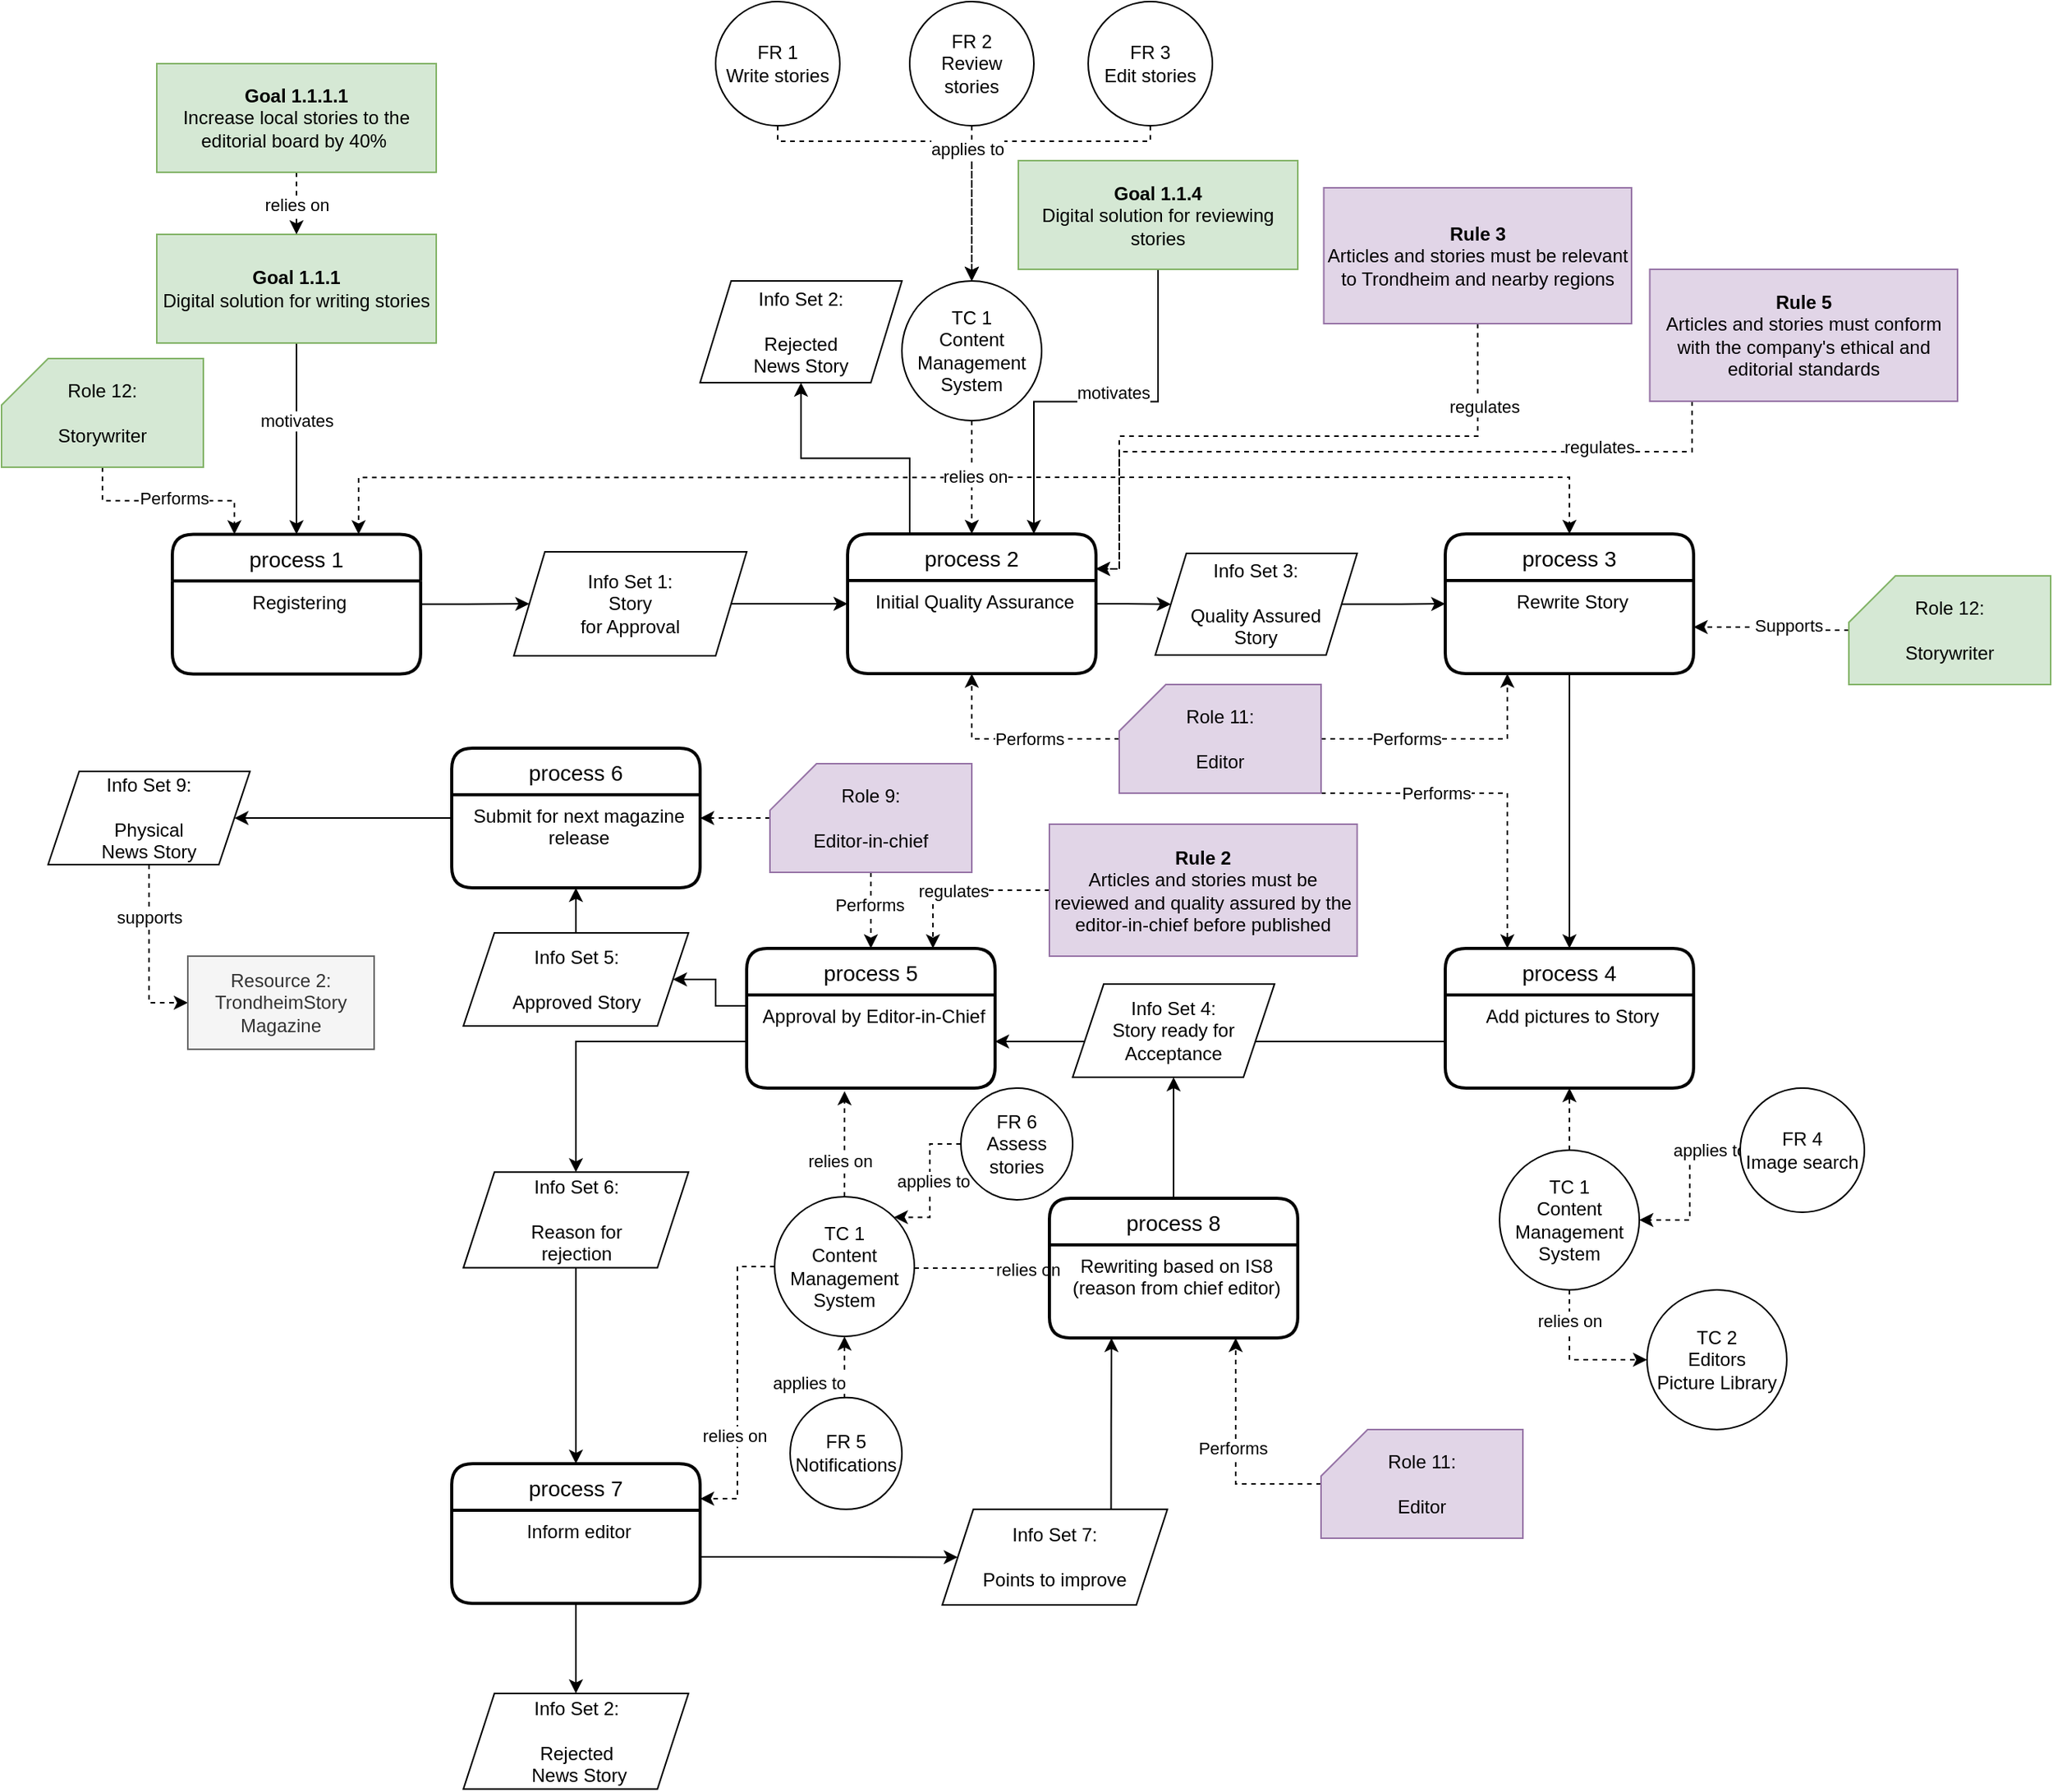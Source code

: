 <mxfile version="13.7.1" type="github">
  <diagram id="T21u9-CuLx84244G4kkz" name="Page-1">
    <mxGraphModel dx="1422" dy="2416" grid="1" gridSize="10" guides="1" tooltips="1" connect="1" arrows="1" fold="1" page="1" pageScale="1" pageWidth="1169" pageHeight="1654" math="0" shadow="0">
      <root>
        <mxCell id="0" />
        <mxCell id="1" parent="0" />
        <mxCell id="Up77bsWCeMannX5gQ--k-51" style="edgeStyle=orthogonalEdgeStyle;rounded=0;orthogonalLoop=1;jettySize=auto;html=1;entryX=0.5;entryY=0;entryDx=0;entryDy=0;" parent="1" source="Up77bsWCeMannX5gQ--k-31" target="Up77bsWCeMannX5gQ--k-40" edge="1">
          <mxGeometry relative="1" as="geometry" />
        </mxCell>
        <mxCell id="Up77bsWCeMannX5gQ--k-52" style="edgeStyle=orthogonalEdgeStyle;rounded=0;orthogonalLoop=1;jettySize=auto;html=1;entryX=1;entryY=0.5;entryDx=0;entryDy=0;" parent="1" source="Up77bsWCeMannX5gQ--k-41" target="Up77bsWCeMannX5gQ--k-44" edge="1">
          <mxGeometry relative="1" as="geometry" />
        </mxCell>
        <mxCell id="4FQ998lupcoue13N-F9y-1" value="TC 1&lt;br&gt;Content Management&lt;br&gt;System" style="ellipse;whiteSpace=wrap;html=1;aspect=fixed;fillColor=#FFFFFF;" parent="1" vertex="1">
          <mxGeometry x="650" y="110" width="90" height="90" as="geometry" />
        </mxCell>
        <mxCell id="4FQ998lupcoue13N-F9y-4" style="edgeStyle=orthogonalEdgeStyle;rounded=0;orthogonalLoop=1;jettySize=auto;html=1;exitX=0.5;exitY=1;exitDx=0;exitDy=0;dashed=1;entryX=0.75;entryY=0;entryDx=0;entryDy=0;" parent="1" source="4FQ998lupcoue13N-F9y-1" target="Up77bsWCeMannX5gQ--k-15" edge="1">
          <mxGeometry relative="1" as="geometry">
            <mxPoint x="330" y="280" as="targetPoint" />
            <mxPoint x="280" y="355" as="sourcePoint" />
          </mxGeometry>
        </mxCell>
        <mxCell id="4FQ998lupcoue13N-F9y-6" style="edgeStyle=orthogonalEdgeStyle;rounded=0;orthogonalLoop=1;jettySize=auto;html=1;entryX=0.5;entryY=0;entryDx=0;entryDy=0;exitX=0.5;exitY=1;exitDx=0;exitDy=0;dashed=1;" parent="1" source="4FQ998lupcoue13N-F9y-1" target="Up77bsWCeMannX5gQ--k-30" edge="1">
          <mxGeometry relative="1" as="geometry">
            <mxPoint x="480" y="310" as="targetPoint" />
            <mxPoint x="480" y="230" as="sourcePoint" />
          </mxGeometry>
        </mxCell>
        <mxCell id="4FQ998lupcoue13N-F9y-7" style="edgeStyle=orthogonalEdgeStyle;rounded=0;orthogonalLoop=1;jettySize=auto;html=1;entryX=0.5;entryY=0;entryDx=0;entryDy=0;dashed=1;" parent="1" target="Up77bsWCeMannX5gQ--k-27" edge="1">
          <mxGeometry relative="1" as="geometry">
            <mxPoint x="480" y="310" as="targetPoint" />
            <mxPoint x="695" y="200" as="sourcePoint" />
            <Array as="points">
              <mxPoint x="695" y="220" />
              <mxPoint x="695" y="220" />
            </Array>
          </mxGeometry>
        </mxCell>
        <mxCell id="4FQ998lupcoue13N-F9y-72" value="relies on" style="edgeLabel;html=1;align=center;verticalAlign=middle;resizable=0;points=[];" parent="4FQ998lupcoue13N-F9y-7" vertex="1" connectable="0">
          <mxGeometry x="0.088" y="2" relative="1" as="geometry">
            <mxPoint y="-4" as="offset" />
          </mxGeometry>
        </mxCell>
        <mxCell id="4FQ998lupcoue13N-F9y-59" style="edgeStyle=orthogonalEdgeStyle;rounded=0;orthogonalLoop=1;jettySize=auto;html=1;entryX=1;entryY=0.5;entryDx=0;entryDy=0;endArrow=classic;endFill=1;" parent="1" source="4FQ998lupcoue13N-F9y-13" target="4FQ998lupcoue13N-F9y-58" edge="1">
          <mxGeometry relative="1" as="geometry" />
        </mxCell>
        <mxCell id="4FQ998lupcoue13N-F9y-53" style="edgeStyle=orthogonalEdgeStyle;rounded=0;orthogonalLoop=1;jettySize=auto;html=1;entryX=0.5;entryY=0;entryDx=0;entryDy=0;endArrow=classic;endFill=1;" parent="1" source="4FQ998lupcoue13N-F9y-28" target="4FQ998lupcoue13N-F9y-21" edge="1">
          <mxGeometry relative="1" as="geometry" />
        </mxCell>
        <mxCell id="4FQ998lupcoue13N-F9y-28" value="Info Set 6:&lt;br&gt;&lt;br&gt;Reason for &lt;br&gt;rejection" style="shape=parallelogram;perimeter=parallelogramPerimeter;whiteSpace=wrap;html=1;fixedSize=1;" parent="1" vertex="1">
          <mxGeometry x="367.5" y="684.18" width="145" height="61.63" as="geometry" />
        </mxCell>
        <mxCell id="4FQ998lupcoue13N-F9y-30" style="edgeStyle=orthogonalEdgeStyle;rounded=0;orthogonalLoop=1;jettySize=auto;html=1;endArrow=classic;endFill=1;exitX=1;exitY=0.25;exitDx=0;exitDy=0;entryX=0;entryY=0.5;entryDx=0;entryDy=0;" parent="1" source="Up77bsWCeMannX5gQ--k-28" target="xh5L1FBOFQhLeFdDGbM--41" edge="1">
          <mxGeometry relative="1" as="geometry">
            <mxPoint x="810" y="318" as="targetPoint" />
          </mxGeometry>
        </mxCell>
        <mxCell id="xh5L1FBOFQhLeFdDGbM--44" style="edgeStyle=orthogonalEdgeStyle;rounded=0;orthogonalLoop=1;jettySize=auto;html=1;entryX=0.5;entryY=1;entryDx=0;entryDy=0;exitX=0.25;exitY=0;exitDx=0;exitDy=0;" parent="1" source="Up77bsWCeMannX5gQ--k-27" target="xh5L1FBOFQhLeFdDGbM--43" edge="1">
          <mxGeometry relative="1" as="geometry" />
        </mxCell>
        <mxCell id="Up77bsWCeMannX5gQ--k-27" value="process 2" style="swimlane;childLayout=stackLayout;horizontal=1;startSize=30;horizontalStack=0;rounded=1;fontSize=14;fontStyle=0;strokeWidth=2;resizeParent=0;resizeLast=1;shadow=0;dashed=0;align=center;" parent="1" vertex="1">
          <mxGeometry x="615" y="273" width="160" height="90" as="geometry" />
        </mxCell>
        <mxCell id="Up77bsWCeMannX5gQ--k-28" value="Initial Quality Assurance" style="align=center;strokeColor=none;fillColor=none;spacingLeft=4;fontSize=12;verticalAlign=top;resizable=0;rotatable=0;part=1;" parent="Up77bsWCeMannX5gQ--k-27" vertex="1">
          <mxGeometry y="30" width="160" height="60" as="geometry" />
        </mxCell>
        <mxCell id="Up77bsWCeMannX5gQ--k-29" style="edgeStyle=orthogonalEdgeStyle;rounded=0;orthogonalLoop=1;jettySize=auto;html=1;exitX=0.5;exitY=1;exitDx=0;exitDy=0;" parent="Up77bsWCeMannX5gQ--k-27" source="Up77bsWCeMannX5gQ--k-28" target="Up77bsWCeMannX5gQ--k-28" edge="1">
          <mxGeometry relative="1" as="geometry" />
        </mxCell>
        <mxCell id="CJviQzhTXHKdqQG7stVa-3" style="edgeStyle=orthogonalEdgeStyle;rounded=0;orthogonalLoop=1;jettySize=auto;html=1;entryX=0;entryY=0.25;entryDx=0;entryDy=0;" edge="1" parent="1" source="4FQ998lupcoue13N-F9y-33" target="Up77bsWCeMannX5gQ--k-28">
          <mxGeometry relative="1" as="geometry" />
        </mxCell>
        <mxCell id="4FQ998lupcoue13N-F9y-33" value="Info Set 1:&lt;br&gt;Story&lt;br&gt;for Approval" style="shape=parallelogram;perimeter=parallelogramPerimeter;whiteSpace=wrap;html=1;fixedSize=1;" parent="1" vertex="1">
          <mxGeometry x="400" y="284.5" width="150" height="67" as="geometry" />
        </mxCell>
        <mxCell id="4FQ998lupcoue13N-F9y-40" style="edgeStyle=orthogonalEdgeStyle;rounded=0;orthogonalLoop=1;jettySize=auto;html=1;endArrow=classic;endFill=1;dashed=1;exitX=0.5;exitY=1;exitDx=0;exitDy=0;entryX=0;entryY=0.5;entryDx=0;entryDy=0;" parent="1" source="4FQ998lupcoue13N-F9y-91" target="4FQ998lupcoue13N-F9y-39" edge="1">
          <mxGeometry relative="1" as="geometry">
            <mxPoint x="1215" y="760.0" as="targetPoint" />
          </mxGeometry>
        </mxCell>
        <mxCell id="4FQ998lupcoue13N-F9y-80" value="relies on" style="edgeLabel;html=1;align=center;verticalAlign=middle;resizable=0;points=[];" parent="4FQ998lupcoue13N-F9y-40" vertex="1" connectable="0">
          <mxGeometry x="-0.42" y="-3" relative="1" as="geometry">
            <mxPoint x="3" y="-8" as="offset" />
          </mxGeometry>
        </mxCell>
        <mxCell id="4FQ998lupcoue13N-F9y-39" value="TC 2&lt;br&gt;Editors&lt;br&gt;Picture Library" style="ellipse;whiteSpace=wrap;html=1;aspect=fixed;fillColor=#FFFFFF;" parent="1" vertex="1">
          <mxGeometry x="1130" y="760" width="90" height="90" as="geometry" />
        </mxCell>
        <mxCell id="4FQ998lupcoue13N-F9y-45" style="edgeStyle=orthogonalEdgeStyle;rounded=0;orthogonalLoop=1;jettySize=auto;html=1;entryX=0.5;entryY=1;entryDx=0;entryDy=0;endArrow=classic;endFill=1;" parent="1" source="4FQ998lupcoue13N-F9y-41" target="4FQ998lupcoue13N-F9y-63" edge="1">
          <mxGeometry relative="1" as="geometry" />
        </mxCell>
        <mxCell id="4FQ998lupcoue13N-F9y-52" style="edgeStyle=orthogonalEdgeStyle;rounded=0;orthogonalLoop=1;jettySize=auto;html=1;entryX=0;entryY=0.25;entryDx=0;entryDy=0;endArrow=classic;endFill=1;dashed=1;" parent="1" source="4FQ998lupcoue13N-F9y-51" target="4FQ998lupcoue13N-F9y-42" edge="1">
          <mxGeometry relative="1" as="geometry">
            <mxPoint x="620" y="745" as="sourcePoint" />
            <mxPoint x="650" y="756.02" as="targetPoint" />
            <Array as="points">
              <mxPoint x="585" y="745" />
            </Array>
          </mxGeometry>
        </mxCell>
        <mxCell id="4FQ998lupcoue13N-F9y-89" value="relies on" style="edgeLabel;html=1;align=center;verticalAlign=middle;resizable=0;points=[];" parent="4FQ998lupcoue13N-F9y-52" vertex="1" connectable="0">
          <mxGeometry x="0.512" y="-4" relative="1" as="geometry">
            <mxPoint x="6.36" y="-3.64" as="offset" />
          </mxGeometry>
        </mxCell>
        <mxCell id="xh5L1FBOFQhLeFdDGbM--36" style="edgeStyle=orthogonalEdgeStyle;rounded=0;orthogonalLoop=1;jettySize=auto;html=1;entryX=0;entryY=0.5;entryDx=0;entryDy=0;dashed=1;" parent="1" source="4FQ998lupcoue13N-F9y-58" target="xh5L1FBOFQhLeFdDGbM--19" edge="1">
          <mxGeometry relative="1" as="geometry" />
        </mxCell>
        <mxCell id="xh5L1FBOFQhLeFdDGbM--37" value="supports" style="edgeLabel;html=1;align=center;verticalAlign=middle;resizable=0;points=[];" parent="xh5L1FBOFQhLeFdDGbM--36" vertex="1" connectable="0">
          <mxGeometry x="-0.684" y="-1" relative="1" as="geometry">
            <mxPoint x="1" y="15.98" as="offset" />
          </mxGeometry>
        </mxCell>
        <mxCell id="4FQ998lupcoue13N-F9y-58" value="Info Set 9:&lt;br&gt;&lt;br&gt;Physical&lt;br&gt;News Story" style="shape=parallelogram;perimeter=parallelogramPerimeter;whiteSpace=wrap;html=1;fixedSize=1;" parent="1" vertex="1">
          <mxGeometry x="100" y="426.02" width="130" height="60" as="geometry" />
        </mxCell>
        <mxCell id="4FQ998lupcoue13N-F9y-68" style="edgeStyle=orthogonalEdgeStyle;rounded=0;orthogonalLoop=1;jettySize=auto;html=1;entryX=0.25;entryY=0;entryDx=0;entryDy=0;endArrow=classic;endFill=1;dashed=1;" parent="1" source="4FQ998lupcoue13N-F9y-61" target="Up77bsWCeMannX5gQ--k-15" edge="1">
          <mxGeometry relative="1" as="geometry" />
        </mxCell>
        <mxCell id="4FQ998lupcoue13N-F9y-69" value="Performs" style="edgeLabel;html=1;align=center;verticalAlign=middle;resizable=0;points=[];" parent="4FQ998lupcoue13N-F9y-68" vertex="1" connectable="0">
          <mxGeometry x="0.043" y="2" relative="1" as="geometry">
            <mxPoint as="offset" />
          </mxGeometry>
        </mxCell>
        <mxCell id="4FQ998lupcoue13N-F9y-61" value="Role 12:&lt;br&gt;&lt;br&gt;Storywriter" style="shape=card;whiteSpace=wrap;html=1;fillColor=#d5e8d4;strokeColor=#82b366;" parent="1" vertex="1">
          <mxGeometry x="70" y="160" width="130" height="70" as="geometry" />
        </mxCell>
        <mxCell id="4FQ998lupcoue13N-F9y-21" value="process 7" style="swimlane;childLayout=stackLayout;horizontal=1;startSize=30;horizontalStack=0;rounded=1;fontSize=14;fontStyle=0;strokeWidth=2;resizeParent=0;resizeLast=1;shadow=0;dashed=0;align=center;" parent="1" vertex="1">
          <mxGeometry x="360" y="872.04" width="160" height="90" as="geometry" />
        </mxCell>
        <mxCell id="4FQ998lupcoue13N-F9y-22" value="Inform editor" style="align=center;strokeColor=none;fillColor=none;spacingLeft=4;fontSize=12;verticalAlign=top;resizable=0;rotatable=0;part=1;" parent="4FQ998lupcoue13N-F9y-21" vertex="1">
          <mxGeometry y="30" width="160" height="60" as="geometry" />
        </mxCell>
        <mxCell id="4FQ998lupcoue13N-F9y-13" value="process 6" style="swimlane;childLayout=stackLayout;horizontal=1;startSize=30;horizontalStack=0;rounded=1;fontSize=14;fontStyle=0;strokeWidth=2;resizeParent=0;resizeLast=1;shadow=0;dashed=0;align=center;" parent="1" vertex="1">
          <mxGeometry x="360" y="411.02" width="160" height="90" as="geometry" />
        </mxCell>
        <mxCell id="4FQ998lupcoue13N-F9y-14" value="Submit for next magazine &#xa;release" style="align=center;strokeColor=none;fillColor=none;spacingLeft=4;fontSize=12;verticalAlign=top;resizable=0;rotatable=0;part=1;" parent="4FQ998lupcoue13N-F9y-13" vertex="1">
          <mxGeometry y="30" width="160" height="60" as="geometry" />
        </mxCell>
        <mxCell id="4FQ998lupcoue13N-F9y-15" style="edgeStyle=orthogonalEdgeStyle;rounded=0;orthogonalLoop=1;jettySize=auto;html=1;exitX=0.5;exitY=1;exitDx=0;exitDy=0;" parent="4FQ998lupcoue13N-F9y-13" edge="1">
          <mxGeometry relative="1" as="geometry">
            <mxPoint x="-50" y="190" as="sourcePoint" />
            <mxPoint x="-50" y="190" as="targetPoint" />
          </mxGeometry>
        </mxCell>
        <mxCell id="4FQ998lupcoue13N-F9y-63" value="Info Set 4:&lt;br&gt;Story ready for&lt;br&gt;Acceptance" style="shape=parallelogram;perimeter=parallelogramPerimeter;whiteSpace=wrap;html=1;fixedSize=1;" parent="1" vertex="1">
          <mxGeometry x="760" y="563.02" width="130" height="60" as="geometry" />
        </mxCell>
        <mxCell id="Up77bsWCeMannX5gQ--k-43" value="process 5" style="swimlane;childLayout=stackLayout;horizontal=1;startSize=30;horizontalStack=0;rounded=1;fontSize=14;fontStyle=0;strokeWidth=2;resizeParent=0;resizeLast=1;shadow=0;dashed=0;align=center;" parent="1" vertex="1">
          <mxGeometry x="550" y="540" width="160" height="90" as="geometry" />
        </mxCell>
        <mxCell id="Up77bsWCeMannX5gQ--k-44" value="Approval by Editor-in-Chief" style="align=center;strokeColor=none;fillColor=none;spacingLeft=4;fontSize=12;verticalAlign=top;resizable=0;rotatable=0;part=1;" parent="Up77bsWCeMannX5gQ--k-43" vertex="1">
          <mxGeometry y="30" width="160" height="60" as="geometry" />
        </mxCell>
        <mxCell id="Up77bsWCeMannX5gQ--k-45" style="edgeStyle=orthogonalEdgeStyle;rounded=0;orthogonalLoop=1;jettySize=auto;html=1;exitX=0.5;exitY=1;exitDx=0;exitDy=0;" parent="Up77bsWCeMannX5gQ--k-43" source="Up77bsWCeMannX5gQ--k-44" target="Up77bsWCeMannX5gQ--k-44" edge="1">
          <mxGeometry relative="1" as="geometry" />
        </mxCell>
        <mxCell id="4FQ998lupcoue13N-F9y-41" value="process 8" style="swimlane;childLayout=stackLayout;horizontal=1;startSize=30;horizontalStack=0;rounded=1;fontSize=14;fontStyle=0;strokeWidth=2;resizeParent=0;resizeLast=1;shadow=0;dashed=0;align=center;" parent="1" vertex="1">
          <mxGeometry x="745" y="701.02" width="160" height="90" as="geometry" />
        </mxCell>
        <mxCell id="4FQ998lupcoue13N-F9y-42" value="Rewriting based on IS8 &#xa;(reason from chief editor)" style="align=center;strokeColor=none;fillColor=none;spacingLeft=4;fontSize=12;verticalAlign=top;resizable=0;rotatable=0;part=1;" parent="4FQ998lupcoue13N-F9y-41" vertex="1">
          <mxGeometry y="30" width="160" height="60" as="geometry" />
        </mxCell>
        <mxCell id="4FQ998lupcoue13N-F9y-43" style="edgeStyle=orthogonalEdgeStyle;rounded=0;orthogonalLoop=1;jettySize=auto;html=1;exitX=0.5;exitY=1;exitDx=0;exitDy=0;" parent="4FQ998lupcoue13N-F9y-41" edge="1">
          <mxGeometry relative="1" as="geometry">
            <mxPoint x="-110" y="191.02" as="sourcePoint" />
            <mxPoint x="-110" y="191.02" as="targetPoint" />
          </mxGeometry>
        </mxCell>
        <mxCell id="4FQ998lupcoue13N-F9y-87" style="edgeStyle=orthogonalEdgeStyle;rounded=0;orthogonalLoop=1;jettySize=auto;html=1;entryX=1;entryY=0.25;entryDx=0;entryDy=0;dashed=1;endArrow=classic;endFill=1;" parent="1" source="4FQ998lupcoue13N-F9y-51" target="4FQ998lupcoue13N-F9y-21" edge="1">
          <mxGeometry relative="1" as="geometry" />
        </mxCell>
        <mxCell id="4FQ998lupcoue13N-F9y-88" value="relies on" style="edgeLabel;html=1;align=center;verticalAlign=middle;resizable=0;points=[];" parent="4FQ998lupcoue13N-F9y-87" vertex="1" connectable="0">
          <mxGeometry x="0.346" y="-2" relative="1" as="geometry">
            <mxPoint as="offset" />
          </mxGeometry>
        </mxCell>
        <mxCell id="xh5L1FBOFQhLeFdDGbM--2" style="edgeStyle=orthogonalEdgeStyle;rounded=0;orthogonalLoop=1;jettySize=auto;html=1;entryX=0.394;entryY=1.033;entryDx=0;entryDy=0;entryPerimeter=0;dashed=1;" parent="1" source="4FQ998lupcoue13N-F9y-51" target="Up77bsWCeMannX5gQ--k-44" edge="1">
          <mxGeometry relative="1" as="geometry" />
        </mxCell>
        <mxCell id="xh5L1FBOFQhLeFdDGbM--3" value="relies on" style="edgeLabel;html=1;align=center;verticalAlign=middle;resizable=0;points=[];" parent="xh5L1FBOFQhLeFdDGbM--2" vertex="1" connectable="0">
          <mxGeometry x="-0.324" y="3" relative="1" as="geometry">
            <mxPoint as="offset" />
          </mxGeometry>
        </mxCell>
        <mxCell id="4FQ998lupcoue13N-F9y-51" value="TC 1&lt;br&gt;Content Management&lt;br&gt;System" style="ellipse;whiteSpace=wrap;html=1;aspect=fixed;fillColor=#FFFFFF;" parent="1" vertex="1">
          <mxGeometry x="568" y="700" width="90" height="90" as="geometry" />
        </mxCell>
        <mxCell id="4FQ998lupcoue13N-F9y-74" style="edgeStyle=orthogonalEdgeStyle;rounded=0;orthogonalLoop=1;jettySize=auto;html=1;entryX=0.5;entryY=1;entryDx=0;entryDy=0;dashed=1;endArrow=classic;endFill=1;" parent="1" source="4FQ998lupcoue13N-F9y-73" target="Up77bsWCeMannX5gQ--k-28" edge="1">
          <mxGeometry relative="1" as="geometry" />
        </mxCell>
        <mxCell id="4FQ998lupcoue13N-F9y-76" value="Performs" style="edgeLabel;html=1;align=center;verticalAlign=middle;resizable=0;points=[];" parent="4FQ998lupcoue13N-F9y-74" vertex="1" connectable="0">
          <mxGeometry x="-0.149" relative="1" as="geometry">
            <mxPoint as="offset" />
          </mxGeometry>
        </mxCell>
        <mxCell id="4FQ998lupcoue13N-F9y-75" style="edgeStyle=orthogonalEdgeStyle;rounded=0;orthogonalLoop=1;jettySize=auto;html=1;entryX=0.25;entryY=1;entryDx=0;entryDy=0;dashed=1;endArrow=classic;endFill=1;exitX=1;exitY=0.5;exitDx=0;exitDy=0;exitPerimeter=0;" parent="1" source="4FQ998lupcoue13N-F9y-73" target="Up77bsWCeMannX5gQ--k-31" edge="1">
          <mxGeometry relative="1" as="geometry">
            <mxPoint x="960" y="405.0" as="sourcePoint" />
          </mxGeometry>
        </mxCell>
        <mxCell id="4FQ998lupcoue13N-F9y-77" value="Performs" style="edgeLabel;html=1;align=center;verticalAlign=middle;resizable=0;points=[];" parent="4FQ998lupcoue13N-F9y-75" vertex="1" connectable="0">
          <mxGeometry x="-0.293" y="-5" relative="1" as="geometry">
            <mxPoint x="-2.86" y="-5" as="offset" />
          </mxGeometry>
        </mxCell>
        <mxCell id="4FQ998lupcoue13N-F9y-78" style="edgeStyle=orthogonalEdgeStyle;rounded=0;orthogonalLoop=1;jettySize=auto;html=1;entryX=0.25;entryY=0;entryDx=0;entryDy=0;dashed=1;endArrow=classic;endFill=1;exitX=1;exitY=1;exitDx=0;exitDy=0;exitPerimeter=0;" parent="1" source="4FQ998lupcoue13N-F9y-73" target="Up77bsWCeMannX5gQ--k-40" edge="1">
          <mxGeometry relative="1" as="geometry">
            <Array as="points">
              <mxPoint x="1040" y="440" />
            </Array>
            <mxPoint x="960" y="440" as="sourcePoint" />
          </mxGeometry>
        </mxCell>
        <mxCell id="4FQ998lupcoue13N-F9y-79" value="Performs" style="edgeLabel;html=1;align=center;verticalAlign=middle;resizable=0;points=[];" parent="4FQ998lupcoue13N-F9y-78" vertex="1" connectable="0">
          <mxGeometry x="-0.327" relative="1" as="geometry">
            <mxPoint as="offset" />
          </mxGeometry>
        </mxCell>
        <mxCell id="4FQ998lupcoue13N-F9y-73" value="Role 11:&lt;br&gt;&lt;br&gt;Editor" style="shape=card;whiteSpace=wrap;html=1;fillColor=#e1d5e7;strokeColor=#9673a6;" parent="1" vertex="1">
          <mxGeometry x="790" y="370" width="130" height="70" as="geometry" />
        </mxCell>
        <mxCell id="4FQ998lupcoue13N-F9y-82" style="edgeStyle=orthogonalEdgeStyle;rounded=0;orthogonalLoop=1;jettySize=auto;html=1;entryX=0.75;entryY=1;entryDx=0;entryDy=0;dashed=1;endArrow=classic;endFill=1;" parent="1" source="4FQ998lupcoue13N-F9y-81" target="4FQ998lupcoue13N-F9y-41" edge="1">
          <mxGeometry relative="1" as="geometry" />
        </mxCell>
        <mxCell id="W5wj7sToRuUT8k-B0-TM-1" value="Performs" style="edgeLabel;html=1;align=center;verticalAlign=middle;resizable=0;points=[];" parent="4FQ998lupcoue13N-F9y-82" vertex="1" connectable="0">
          <mxGeometry x="-0.262" y="-23" relative="1" as="geometry">
            <mxPoint x="-25" y="-23" as="offset" />
          </mxGeometry>
        </mxCell>
        <mxCell id="4FQ998lupcoue13N-F9y-81" value="Role 11:&lt;br&gt;&lt;br&gt;Editor" style="shape=card;whiteSpace=wrap;html=1;fillColor=#e1d5e7;strokeColor=#9673a6;" parent="1" vertex="1">
          <mxGeometry x="920" y="850" width="130" height="70" as="geometry" />
        </mxCell>
        <mxCell id="4FQ998lupcoue13N-F9y-84" style="edgeStyle=orthogonalEdgeStyle;rounded=0;orthogonalLoop=1;jettySize=auto;html=1;entryX=0.5;entryY=0;entryDx=0;entryDy=0;dashed=1;endArrow=classic;endFill=1;" parent="1" source="4FQ998lupcoue13N-F9y-83" target="Up77bsWCeMannX5gQ--k-43" edge="1">
          <mxGeometry relative="1" as="geometry" />
        </mxCell>
        <mxCell id="4FQ998lupcoue13N-F9y-85" value="Performs" style="edgeLabel;html=1;align=center;verticalAlign=middle;resizable=0;points=[];" parent="4FQ998lupcoue13N-F9y-84" vertex="1" connectable="0">
          <mxGeometry x="-0.126" y="-1" relative="1" as="geometry">
            <mxPoint y="-1" as="offset" />
          </mxGeometry>
        </mxCell>
        <mxCell id="4FQ998lupcoue13N-F9y-86" style="edgeStyle=orthogonalEdgeStyle;rounded=0;orthogonalLoop=1;jettySize=auto;html=1;entryX=1;entryY=0.5;entryDx=0;entryDy=0;dashed=1;endArrow=classic;endFill=1;" parent="1" source="4FQ998lupcoue13N-F9y-83" target="4FQ998lupcoue13N-F9y-13" edge="1">
          <mxGeometry relative="1" as="geometry" />
        </mxCell>
        <mxCell id="4FQ998lupcoue13N-F9y-83" value="Role 9:&lt;br&gt;&lt;br&gt;Editor-in-chief" style="shape=card;whiteSpace=wrap;html=1;fillColor=#e1d5e7;strokeColor=#9673a6;" parent="1" vertex="1">
          <mxGeometry x="565" y="421.02" width="130" height="70" as="geometry" />
        </mxCell>
        <mxCell id="4FQ998lupcoue13N-F9y-92" style="edgeStyle=orthogonalEdgeStyle;rounded=0;orthogonalLoop=1;jettySize=auto;html=1;entryX=0.5;entryY=1;entryDx=0;entryDy=0;dashed=1;endArrow=classic;endFill=1;" parent="1" source="4FQ998lupcoue13N-F9y-91" target="Up77bsWCeMannX5gQ--k-41" edge="1">
          <mxGeometry relative="1" as="geometry" />
        </mxCell>
        <mxCell id="4FQ998lupcoue13N-F9y-91" value="TC 1&lt;br&gt;Content Management&lt;br&gt;System" style="ellipse;whiteSpace=wrap;html=1;aspect=fixed;fillColor=#FFFFFF;" parent="1" vertex="1">
          <mxGeometry x="1035" y="670" width="90" height="90" as="geometry" />
        </mxCell>
        <mxCell id="4FQ998lupcoue13N-F9y-94" style="edgeStyle=orthogonalEdgeStyle;rounded=0;orthogonalLoop=1;jettySize=auto;html=1;entryX=0.75;entryY=0;entryDx=0;entryDy=0;dashed=1;endArrow=classic;endFill=1;" parent="1" source="4FQ998lupcoue13N-F9y-93" target="Up77bsWCeMannX5gQ--k-43" edge="1">
          <mxGeometry relative="1" as="geometry">
            <Array as="points">
              <mxPoint x="670" y="502" />
            </Array>
          </mxGeometry>
        </mxCell>
        <mxCell id="4FQ998lupcoue13N-F9y-95" value="regulates" style="edgeLabel;html=1;align=center;verticalAlign=middle;resizable=0;points=[];" parent="4FQ998lupcoue13N-F9y-94" vertex="1" connectable="0">
          <mxGeometry x="0.099" relative="1" as="geometry">
            <mxPoint as="offset" />
          </mxGeometry>
        </mxCell>
        <mxCell id="4FQ998lupcoue13N-F9y-93" value="&lt;b&gt;Rule 2&lt;/b&gt;&lt;br&gt;Articles and stories must be reviewed and quality assured by the editor-in-chief before published" style="rounded=0;whiteSpace=wrap;html=1;fillColor=#e1d5e7;strokeColor=#9673a6;" parent="1" vertex="1">
          <mxGeometry x="745" y="460" width="198.25" height="85" as="geometry" />
        </mxCell>
        <mxCell id="4FQ998lupcoue13N-F9y-99" style="edgeStyle=orthogonalEdgeStyle;rounded=0;orthogonalLoop=1;jettySize=auto;html=1;entryX=1;entryY=0.25;entryDx=0;entryDy=0;dashed=1;endArrow=classic;endFill=1;exitX=0.5;exitY=1;exitDx=0;exitDy=0;" parent="1" source="4FQ998lupcoue13N-F9y-96" target="Up77bsWCeMannX5gQ--k-27" edge="1">
          <mxGeometry relative="1" as="geometry">
            <Array as="points">
              <mxPoint x="1021" y="210" />
              <mxPoint x="790" y="210" />
              <mxPoint x="790" y="296" />
            </Array>
          </mxGeometry>
        </mxCell>
        <mxCell id="4FQ998lupcoue13N-F9y-100" value="regulates" style="edgeLabel;html=1;align=center;verticalAlign=middle;resizable=0;points=[];" parent="4FQ998lupcoue13N-F9y-99" vertex="1" connectable="0">
          <mxGeometry x="-0.866" y="4" relative="1" as="geometry">
            <mxPoint y="26.38" as="offset" />
          </mxGeometry>
        </mxCell>
        <mxCell id="4FQ998lupcoue13N-F9y-96" value="&lt;b&gt;Rule 3&lt;/b&gt;&lt;br&gt;Articles and stories must be relevant to Trondheim and nearby regions" style="rounded=0;whiteSpace=wrap;html=1;fillColor=#e1d5e7;strokeColor=#9673a6;" parent="1" vertex="1">
          <mxGeometry x="921.75" y="50" width="198.25" height="87.5" as="geometry" />
        </mxCell>
        <mxCell id="4FQ998lupcoue13N-F9y-98" style="edgeStyle=orthogonalEdgeStyle;rounded=0;orthogonalLoop=1;jettySize=auto;html=1;dashed=1;endArrow=classic;endFill=1;entryX=1;entryY=0.25;entryDx=0;entryDy=0;" parent="1" source="4FQ998lupcoue13N-F9y-97" target="Up77bsWCeMannX5gQ--k-27" edge="1">
          <mxGeometry relative="1" as="geometry">
            <Array as="points">
              <mxPoint x="1159" y="220" />
              <mxPoint x="790" y="220" />
              <mxPoint x="790" y="296" />
            </Array>
            <mxPoint x="735" y="273" as="targetPoint" />
          </mxGeometry>
        </mxCell>
        <mxCell id="4FQ998lupcoue13N-F9y-101" value="regulates" style="edgeLabel;html=1;align=center;verticalAlign=middle;resizable=0;points=[];" parent="4FQ998lupcoue13N-F9y-98" vertex="1" connectable="0">
          <mxGeometry x="-0.625" y="-3" relative="1" as="geometry">
            <mxPoint as="offset" />
          </mxGeometry>
        </mxCell>
        <mxCell id="4FQ998lupcoue13N-F9y-97" value="&lt;b&gt;Rule 5&lt;/b&gt;&lt;br&gt;Articles and stories must conform with the company&#39;s ethical and editorial standards" style="rounded=0;whiteSpace=wrap;html=1;fillColor=#e1d5e7;strokeColor=#9673a6;" parent="1" vertex="1">
          <mxGeometry x="1131.75" y="102.5" width="198.25" height="85" as="geometry" />
        </mxCell>
        <mxCell id="Hicg1N4CUmhX-5ul3mo1-4" style="edgeStyle=orthogonalEdgeStyle;rounded=0;orthogonalLoop=1;jettySize=auto;html=1;entryX=0.5;entryY=0;entryDx=0;entryDy=0;" parent="1" target="Up77bsWCeMannX5gQ--k-15" edge="1">
          <mxGeometry relative="1" as="geometry">
            <Array as="points">
              <mxPoint x="260" y="130" />
              <mxPoint x="260" y="130" />
            </Array>
            <mxPoint x="260" y="110" as="sourcePoint" />
          </mxGeometry>
        </mxCell>
        <mxCell id="xh5L1FBOFQhLeFdDGbM--40" value="motivates" style="edgeLabel;html=1;align=center;verticalAlign=middle;resizable=0;points=[];" parent="Hicg1N4CUmhX-5ul3mo1-4" vertex="1" connectable="0">
          <mxGeometry x="-0.392" y="-1" relative="1" as="geometry">
            <mxPoint x="1" y="40" as="offset" />
          </mxGeometry>
        </mxCell>
        <mxCell id="Hicg1N4CUmhX-5ul3mo1-1" value="&lt;b&gt;Goal 1.1.1&lt;br&gt;&lt;/b&gt;Digital solution for writing stories" style="rounded=0;whiteSpace=wrap;html=1;fillColor=#d5e8d4;strokeColor=#82b366;" parent="1" vertex="1">
          <mxGeometry x="170" y="80" width="180" height="70" as="geometry" />
        </mxCell>
        <mxCell id="xh5L1FBOFQhLeFdDGbM--38" style="edgeStyle=orthogonalEdgeStyle;rounded=0;orthogonalLoop=1;jettySize=auto;html=1;entryX=0.5;entryY=0;entryDx=0;entryDy=0;exitX=0.5;exitY=1;exitDx=0;exitDy=0;dashed=1;" parent="1" source="Hicg1N4CUmhX-5ul3mo1-2" target="Hicg1N4CUmhX-5ul3mo1-1" edge="1">
          <mxGeometry relative="1" as="geometry" />
        </mxCell>
        <mxCell id="xh5L1FBOFQhLeFdDGbM--39" value="relies on" style="edgeLabel;html=1;align=center;verticalAlign=middle;resizable=0;points=[];" parent="xh5L1FBOFQhLeFdDGbM--38" vertex="1" connectable="0">
          <mxGeometry x="-0.686" relative="1" as="geometry">
            <mxPoint y="14" as="offset" />
          </mxGeometry>
        </mxCell>
        <mxCell id="Hicg1N4CUmhX-5ul3mo1-2" value="&lt;b&gt;Goal 1.1.1.1&lt;br&gt;&lt;/b&gt;Increase local stories to the editorial board by 40%&amp;nbsp;" style="rounded=0;whiteSpace=wrap;html=1;fillColor=#d5e8d4;strokeColor=#82b366;" parent="1" vertex="1">
          <mxGeometry x="170" y="-30" width="180" height="70" as="geometry" />
        </mxCell>
        <mxCell id="Hicg1N4CUmhX-5ul3mo1-7" style="edgeStyle=orthogonalEdgeStyle;rounded=0;orthogonalLoop=1;jettySize=auto;html=1;entryX=0.75;entryY=0;entryDx=0;entryDy=0;" parent="1" source="Hicg1N4CUmhX-5ul3mo1-6" target="Up77bsWCeMannX5gQ--k-27" edge="1">
          <mxGeometry relative="1" as="geometry" />
        </mxCell>
        <mxCell id="Hicg1N4CUmhX-5ul3mo1-8" value="motivates" style="edgeLabel;html=1;align=center;verticalAlign=middle;resizable=0;points=[];" parent="Hicg1N4CUmhX-5ul3mo1-7" vertex="1" connectable="0">
          <mxGeometry x="-0.367" y="-29" relative="1" as="geometry">
            <mxPoint as="offset" />
          </mxGeometry>
        </mxCell>
        <mxCell id="Hicg1N4CUmhX-5ul3mo1-6" value="&lt;b&gt;Goal 1.1.4&lt;br&gt;&lt;/b&gt;Digital solution for reviewing stories" style="rounded=0;whiteSpace=wrap;html=1;fillColor=#d5e8d4;strokeColor=#82b366;" parent="1" vertex="1">
          <mxGeometry x="725" y="32.5" width="180" height="70" as="geometry" />
        </mxCell>
        <mxCell id="W5wj7sToRuUT8k-B0-TM-3" style="edgeStyle=orthogonalEdgeStyle;rounded=0;orthogonalLoop=1;jettySize=auto;html=1;entryX=1;entryY=0.5;entryDx=0;entryDy=0;dashed=1;" parent="1" source="W5wj7sToRuUT8k-B0-TM-2" target="Up77bsWCeMannX5gQ--k-31" edge="1">
          <mxGeometry relative="1" as="geometry" />
        </mxCell>
        <mxCell id="W5wj7sToRuUT8k-B0-TM-4" value="Supports" style="edgeLabel;html=1;align=center;verticalAlign=middle;resizable=0;points=[];" parent="W5wj7sToRuUT8k-B0-TM-3" vertex="1" connectable="0">
          <mxGeometry x="-0.234" y="-3" relative="1" as="geometry">
            <mxPoint as="offset" />
          </mxGeometry>
        </mxCell>
        <mxCell id="W5wj7sToRuUT8k-B0-TM-2" value="Role 12:&lt;br&gt;&lt;br&gt;Storywriter" style="shape=card;whiteSpace=wrap;html=1;fillColor=#d5e8d4;strokeColor=#82b366;" parent="1" vertex="1">
          <mxGeometry x="1260" y="300" width="130" height="70" as="geometry" />
        </mxCell>
        <mxCell id="xh5L1FBOFQhLeFdDGbM--6" style="edgeStyle=orthogonalEdgeStyle;rounded=0;orthogonalLoop=1;jettySize=auto;html=1;entryX=0.5;entryY=1;entryDx=0;entryDy=0;" parent="1" source="xh5L1FBOFQhLeFdDGbM--1" target="4FQ998lupcoue13N-F9y-14" edge="1">
          <mxGeometry relative="1" as="geometry" />
        </mxCell>
        <mxCell id="xh5L1FBOFQhLeFdDGbM--1" value="Info Set 5:&lt;br&gt;&lt;br&gt;Approved Story" style="shape=parallelogram;perimeter=parallelogramPerimeter;whiteSpace=wrap;html=1;fixedSize=1;" parent="1" vertex="1">
          <mxGeometry x="367.5" y="530" width="145" height="60" as="geometry" />
        </mxCell>
        <mxCell id="xh5L1FBOFQhLeFdDGbM--4" style="edgeStyle=orthogonalEdgeStyle;rounded=0;orthogonalLoop=1;jettySize=auto;html=1;entryX=1;entryY=0.5;entryDx=0;entryDy=0;exitX=-0.006;exitY=0.117;exitDx=0;exitDy=0;exitPerimeter=0;" parent="1" source="Up77bsWCeMannX5gQ--k-44" target="xh5L1FBOFQhLeFdDGbM--1" edge="1">
          <mxGeometry relative="1" as="geometry" />
        </mxCell>
        <mxCell id="xh5L1FBOFQhLeFdDGbM--5" style="edgeStyle=orthogonalEdgeStyle;rounded=0;orthogonalLoop=1;jettySize=auto;html=1;" parent="1" source="Up77bsWCeMannX5gQ--k-44" target="4FQ998lupcoue13N-F9y-28" edge="1">
          <mxGeometry relative="1" as="geometry" />
        </mxCell>
        <mxCell id="xh5L1FBOFQhLeFdDGbM--29" style="edgeStyle=orthogonalEdgeStyle;rounded=0;orthogonalLoop=1;jettySize=auto;html=1;entryX=0.25;entryY=1;entryDx=0;entryDy=0;exitX=0.75;exitY=0;exitDx=0;exitDy=0;" parent="1" source="xh5L1FBOFQhLeFdDGbM--7" target="4FQ998lupcoue13N-F9y-42" edge="1">
          <mxGeometry relative="1" as="geometry" />
        </mxCell>
        <mxCell id="xh5L1FBOFQhLeFdDGbM--7" value="Info Set 7:&lt;br&gt;&lt;br&gt;Points to improve" style="shape=parallelogram;perimeter=parallelogramPerimeter;whiteSpace=wrap;html=1;fixedSize=1;" parent="1" vertex="1">
          <mxGeometry x="676" y="901.41" width="145" height="61.63" as="geometry" />
        </mxCell>
        <mxCell id="xh5L1FBOFQhLeFdDGbM--8" value="Info Set 2:&lt;br&gt;&lt;br&gt;Rejected&lt;br&gt;&amp;nbsp;News Story" style="shape=parallelogram;perimeter=parallelogramPerimeter;whiteSpace=wrap;html=1;fixedSize=1;" parent="1" vertex="1">
          <mxGeometry x="367.5" y="1020.0" width="145" height="61.63" as="geometry" />
        </mxCell>
        <mxCell id="xh5L1FBOFQhLeFdDGbM--10" style="edgeStyle=orthogonalEdgeStyle;rounded=0;orthogonalLoop=1;jettySize=auto;html=1;entryX=0.5;entryY=0;entryDx=0;entryDy=0;" parent="1" source="4FQ998lupcoue13N-F9y-22" target="xh5L1FBOFQhLeFdDGbM--8" edge="1">
          <mxGeometry relative="1" as="geometry" />
        </mxCell>
        <mxCell id="xh5L1FBOFQhLeFdDGbM--11" style="edgeStyle=orthogonalEdgeStyle;rounded=0;orthogonalLoop=1;jettySize=auto;html=1;entryX=0;entryY=0.5;entryDx=0;entryDy=0;" parent="1" source="4FQ998lupcoue13N-F9y-22" target="xh5L1FBOFQhLeFdDGbM--7" edge="1">
          <mxGeometry relative="1" as="geometry" />
        </mxCell>
        <mxCell id="xh5L1FBOFQhLeFdDGbM--16" style="edgeStyle=orthogonalEdgeStyle;rounded=0;orthogonalLoop=1;jettySize=auto;html=1;entryX=0.5;entryY=0;entryDx=0;entryDy=0;dashed=1;" parent="1" source="xh5L1FBOFQhLeFdDGbM--13" target="4FQ998lupcoue13N-F9y-1" edge="1">
          <mxGeometry relative="1" as="geometry">
            <Array as="points">
              <mxPoint x="570" y="20" />
              <mxPoint x="695" y="20" />
            </Array>
          </mxGeometry>
        </mxCell>
        <mxCell id="xh5L1FBOFQhLeFdDGbM--13" value="FR 1&lt;br&gt;Write stories" style="ellipse;whiteSpace=wrap;html=1;aspect=fixed;" parent="1" vertex="1">
          <mxGeometry x="530" y="-70" width="80" height="80" as="geometry" />
        </mxCell>
        <mxCell id="xh5L1FBOFQhLeFdDGbM--17" style="edgeStyle=orthogonalEdgeStyle;rounded=0;orthogonalLoop=1;jettySize=auto;html=1;entryX=0.5;entryY=0;entryDx=0;entryDy=0;dashed=1;" parent="1" source="xh5L1FBOFQhLeFdDGbM--14" target="4FQ998lupcoue13N-F9y-1" edge="1">
          <mxGeometry relative="1" as="geometry" />
        </mxCell>
        <mxCell id="xh5L1FBOFQhLeFdDGbM--14" value="FR 2&lt;br&gt;Review stories" style="ellipse;whiteSpace=wrap;html=1;aspect=fixed;" parent="1" vertex="1">
          <mxGeometry x="655" y="-70" width="80" height="80" as="geometry" />
        </mxCell>
        <mxCell id="xh5L1FBOFQhLeFdDGbM--18" style="edgeStyle=orthogonalEdgeStyle;rounded=0;orthogonalLoop=1;jettySize=auto;html=1;entryX=0.5;entryY=0;entryDx=0;entryDy=0;dashed=1;" parent="1" source="xh5L1FBOFQhLeFdDGbM--15" target="4FQ998lupcoue13N-F9y-1" edge="1">
          <mxGeometry relative="1" as="geometry">
            <Array as="points">
              <mxPoint x="810" y="20" />
              <mxPoint x="695" y="20" />
            </Array>
          </mxGeometry>
        </mxCell>
        <mxCell id="xh5L1FBOFQhLeFdDGbM--24" value="applies to" style="edgeLabel;html=1;align=center;verticalAlign=middle;resizable=0;points=[];" parent="xh5L1FBOFQhLeFdDGbM--18" vertex="1" connectable="0">
          <mxGeometry x="0.209" y="-3" relative="1" as="geometry">
            <mxPoint as="offset" />
          </mxGeometry>
        </mxCell>
        <mxCell id="xh5L1FBOFQhLeFdDGbM--15" value="FR 3&lt;br&gt;Edit stories" style="ellipse;whiteSpace=wrap;html=1;aspect=fixed;" parent="1" vertex="1">
          <mxGeometry x="770" y="-70" width="80" height="80" as="geometry" />
        </mxCell>
        <mxCell id="xh5L1FBOFQhLeFdDGbM--19" value="Resource 2:&lt;br&gt;TrondheimStory&lt;br&gt;Magazine" style="rounded=0;whiteSpace=wrap;html=1;fillColor=#f5f5f5;strokeColor=#666666;fontColor=#333333;" parent="1" vertex="1">
          <mxGeometry x="190" y="545" width="120" height="60" as="geometry" />
        </mxCell>
        <mxCell id="xh5L1FBOFQhLeFdDGbM--23" style="edgeStyle=orthogonalEdgeStyle;rounded=0;orthogonalLoop=1;jettySize=auto;html=1;entryX=1;entryY=0.5;entryDx=0;entryDy=0;dashed=1;" parent="1" source="xh5L1FBOFQhLeFdDGbM--22" target="4FQ998lupcoue13N-F9y-91" edge="1">
          <mxGeometry relative="1" as="geometry" />
        </mxCell>
        <mxCell id="xh5L1FBOFQhLeFdDGbM--25" value="applies to" style="edgeLabel;html=1;align=center;verticalAlign=middle;resizable=0;points=[];" parent="xh5L1FBOFQhLeFdDGbM--23" vertex="1" connectable="0">
          <mxGeometry x="-0.409" y="16" relative="1" as="geometry">
            <mxPoint x="-4" as="offset" />
          </mxGeometry>
        </mxCell>
        <mxCell id="xh5L1FBOFQhLeFdDGbM--22" value="FR 4&lt;br&gt;Image search" style="ellipse;whiteSpace=wrap;html=1;aspect=fixed;" parent="1" vertex="1">
          <mxGeometry x="1190" y="630" width="80" height="80" as="geometry" />
        </mxCell>
        <mxCell id="xh5L1FBOFQhLeFdDGbM--27" value="applies to" style="edgeStyle=orthogonalEdgeStyle;rounded=0;orthogonalLoop=1;jettySize=auto;html=1;entryX=0.5;entryY=1;entryDx=0;entryDy=0;dashed=1;" parent="1" source="xh5L1FBOFQhLeFdDGbM--26" target="4FQ998lupcoue13N-F9y-51" edge="1">
          <mxGeometry x="0.493" y="30" relative="1" as="geometry">
            <Array as="points">
              <mxPoint x="613" y="800" />
              <mxPoint x="613" y="800" />
            </Array>
            <mxPoint x="7" y="20" as="offset" />
          </mxGeometry>
        </mxCell>
        <mxCell id="xh5L1FBOFQhLeFdDGbM--26" value="FR 5&lt;br&gt;Notifications" style="ellipse;whiteSpace=wrap;html=1;aspect=fixed;" parent="1" vertex="1">
          <mxGeometry x="578" y="829.41" width="72" height="72" as="geometry" />
        </mxCell>
        <mxCell id="xh5L1FBOFQhLeFdDGbM--31" style="edgeStyle=orthogonalEdgeStyle;rounded=0;orthogonalLoop=1;jettySize=auto;html=1;entryX=1;entryY=0;entryDx=0;entryDy=0;dashed=1;" parent="1" source="xh5L1FBOFQhLeFdDGbM--30" target="4FQ998lupcoue13N-F9y-51" edge="1">
          <mxGeometry relative="1" as="geometry" />
        </mxCell>
        <mxCell id="xh5L1FBOFQhLeFdDGbM--32" value="applies to" style="edgeLabel;html=1;align=center;verticalAlign=middle;resizable=0;points=[];" parent="xh5L1FBOFQhLeFdDGbM--31" vertex="1" connectable="0">
          <mxGeometry x="0.389" relative="1" as="geometry">
            <mxPoint x="2" y="-19" as="offset" />
          </mxGeometry>
        </mxCell>
        <mxCell id="xh5L1FBOFQhLeFdDGbM--30" value="FR 6&lt;br&gt;Assess&lt;br&gt;stories" style="ellipse;whiteSpace=wrap;html=1;aspect=fixed;" parent="1" vertex="1">
          <mxGeometry x="688" y="630" width="72" height="72" as="geometry" />
        </mxCell>
        <mxCell id="xh5L1FBOFQhLeFdDGbM--42" style="edgeStyle=orthogonalEdgeStyle;rounded=0;orthogonalLoop=1;jettySize=auto;html=1;entryX=0;entryY=0.25;entryDx=0;entryDy=0;" parent="1" source="xh5L1FBOFQhLeFdDGbM--41" target="Up77bsWCeMannX5gQ--k-31" edge="1">
          <mxGeometry relative="1" as="geometry" />
        </mxCell>
        <mxCell id="xh5L1FBOFQhLeFdDGbM--41" value="Info Set 3:&lt;br&gt;&lt;br&gt;Quality Assured&lt;br&gt;Story" style="shape=parallelogram;perimeter=parallelogramPerimeter;whiteSpace=wrap;html=1;fixedSize=1;" parent="1" vertex="1">
          <mxGeometry x="813.25" y="285.5" width="130" height="65.5" as="geometry" />
        </mxCell>
        <mxCell id="Up77bsWCeMannX5gQ--k-30" value="process 3" style="swimlane;childLayout=stackLayout;horizontal=1;startSize=30;horizontalStack=0;rounded=1;fontSize=14;fontStyle=0;strokeWidth=2;resizeParent=0;resizeLast=1;shadow=0;dashed=0;align=center;" parent="1" vertex="1">
          <mxGeometry x="1000" y="273" width="160" height="90" as="geometry" />
        </mxCell>
        <mxCell id="Up77bsWCeMannX5gQ--k-31" value="Rewrite Story" style="align=center;strokeColor=none;fillColor=none;spacingLeft=4;fontSize=12;verticalAlign=top;resizable=0;rotatable=0;part=1;" parent="Up77bsWCeMannX5gQ--k-30" vertex="1">
          <mxGeometry y="30" width="160" height="60" as="geometry" />
        </mxCell>
        <mxCell id="Up77bsWCeMannX5gQ--k-32" style="edgeStyle=orthogonalEdgeStyle;rounded=0;orthogonalLoop=1;jettySize=auto;html=1;exitX=0.5;exitY=1;exitDx=0;exitDy=0;" parent="Up77bsWCeMannX5gQ--k-30" source="Up77bsWCeMannX5gQ--k-31" target="Up77bsWCeMannX5gQ--k-31" edge="1">
          <mxGeometry relative="1" as="geometry" />
        </mxCell>
        <mxCell id="Up77bsWCeMannX5gQ--k-40" value="process 4" style="swimlane;childLayout=stackLayout;horizontal=1;startSize=30;horizontalStack=0;rounded=1;fontSize=14;fontStyle=0;strokeWidth=2;resizeParent=0;resizeLast=1;shadow=0;dashed=0;align=center;" parent="1" vertex="1">
          <mxGeometry x="1000" y="540" width="160" height="90" as="geometry" />
        </mxCell>
        <mxCell id="Up77bsWCeMannX5gQ--k-41" value="Add pictures to Story" style="align=center;strokeColor=none;fillColor=none;spacingLeft=4;fontSize=12;verticalAlign=top;resizable=0;rotatable=0;part=1;" parent="Up77bsWCeMannX5gQ--k-40" vertex="1">
          <mxGeometry y="30" width="160" height="60" as="geometry" />
        </mxCell>
        <mxCell id="Up77bsWCeMannX5gQ--k-42" style="edgeStyle=orthogonalEdgeStyle;rounded=0;orthogonalLoop=1;jettySize=auto;html=1;exitX=0.5;exitY=1;exitDx=0;exitDy=0;" parent="Up77bsWCeMannX5gQ--k-40" source="Up77bsWCeMannX5gQ--k-41" target="Up77bsWCeMannX5gQ--k-41" edge="1">
          <mxGeometry relative="1" as="geometry" />
        </mxCell>
        <mxCell id="xh5L1FBOFQhLeFdDGbM--43" value="Info Set 2:&lt;br&gt;&lt;br&gt;Rejected&lt;br&gt;News Story" style="shape=parallelogram;perimeter=parallelogramPerimeter;whiteSpace=wrap;html=1;fixedSize=1;" parent="1" vertex="1">
          <mxGeometry x="520" y="110" width="130" height="65.5" as="geometry" />
        </mxCell>
        <mxCell id="CJviQzhTXHKdqQG7stVa-2" style="edgeStyle=orthogonalEdgeStyle;rounded=0;orthogonalLoop=1;jettySize=auto;html=1;entryX=0;entryY=0.5;entryDx=0;entryDy=0;exitX=1;exitY=0.25;exitDx=0;exitDy=0;" edge="1" parent="1" source="Up77bsWCeMannX5gQ--k-16" target="4FQ998lupcoue13N-F9y-33">
          <mxGeometry relative="1" as="geometry" />
        </mxCell>
        <mxCell id="Up77bsWCeMannX5gQ--k-15" value="process 1" style="swimlane;childLayout=stackLayout;horizontal=1;startSize=30;horizontalStack=0;rounded=1;fontSize=14;fontStyle=0;strokeWidth=2;resizeParent=0;resizeLast=1;shadow=0;dashed=0;align=center;fillColor=#FFFFFF;" parent="1" vertex="1">
          <mxGeometry x="180" y="273.25" width="160" height="90" as="geometry" />
        </mxCell>
        <mxCell id="Up77bsWCeMannX5gQ--k-16" value="Registering" style="align=center;strokeColor=none;fillColor=none;spacingLeft=4;fontSize=12;verticalAlign=top;resizable=0;rotatable=0;part=1;" parent="Up77bsWCeMannX5gQ--k-15" vertex="1">
          <mxGeometry y="30" width="160" height="60" as="geometry" />
        </mxCell>
      </root>
    </mxGraphModel>
  </diagram>
</mxfile>
